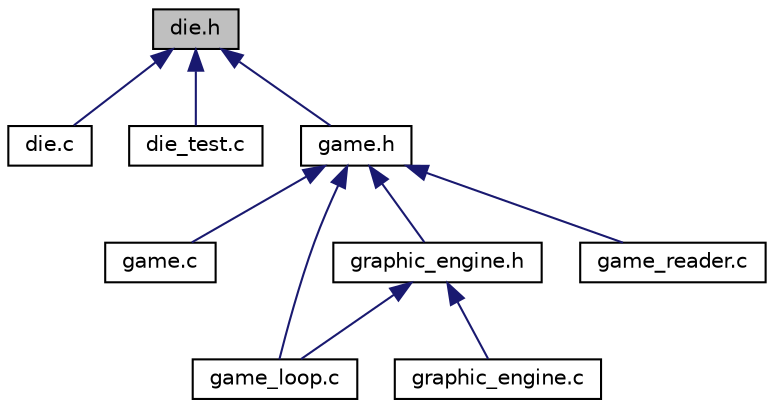 digraph "die.h"
{
 // LATEX_PDF_SIZE
  edge [fontname="Helvetica",fontsize="10",labelfontname="Helvetica",labelfontsize="10"];
  node [fontname="Helvetica",fontsize="10",shape=record];
  Node1 [label="die.h",height=0.2,width=0.4,color="black", fillcolor="grey75", style="filled", fontcolor="black",tooltip="Archivo cabecera del modulo die.h en el que se definen las funciones de die.c."];
  Node1 -> Node2 [dir="back",color="midnightblue",fontsize="10",style="solid",fontname="Helvetica"];
  Node2 [label="die.c",height=0.2,width=0.4,color="black", fillcolor="white", style="filled",URL="$die_8c.html",tooltip="Módulo para aplicar funcionalidad al dado."];
  Node1 -> Node3 [dir="back",color="midnightblue",fontsize="10",style="solid",fontname="Helvetica"];
  Node3 [label="die_test.c",height=0.2,width=0.4,color="black", fillcolor="white", style="filled",URL="$die__test_8c.html",tooltip="It tests die module."];
  Node1 -> Node4 [dir="back",color="midnightblue",fontsize="10",style="solid",fontname="Helvetica"];
  Node4 [label="game.h",height=0.2,width=0.4,color="black", fillcolor="white", style="filled",URL="$game_8h.html",tooltip="Archivo cabecera de game.c contiene la estructura de datos game en la que se almacenan algunas caract..."];
  Node4 -> Node5 [dir="back",color="midnightblue",fontsize="10",style="solid",fontname="Helvetica"];
  Node5 [label="game.c",height=0.2,width=0.4,color="black", fillcolor="white", style="filled",URL="$game_8c.html",tooltip="Implementa la interfaz del juego y todas las devoluciones de llamada asociadas para cada comando."];
  Node4 -> Node6 [dir="back",color="midnightblue",fontsize="10",style="solid",fontname="Helvetica"];
  Node6 [label="graphic_engine.h",height=0.2,width=0.4,color="black", fillcolor="white", style="filled",URL="$graphic__engine_8h.html",tooltip="Define un motor gráfico textual."];
  Node6 -> Node7 [dir="back",color="midnightblue",fontsize="10",style="solid",fontname="Helvetica"];
  Node7 [label="game_loop.c",height=0.2,width=0.4,color="black", fillcolor="white", style="filled",URL="$game__loop_8c.html",tooltip="Define el ciclo del juego."];
  Node6 -> Node8 [dir="back",color="midnightblue",fontsize="10",style="solid",fontname="Helvetica"];
  Node8 [label="graphic_engine.c",height=0.2,width=0.4,color="black", fillcolor="white", style="filled",URL="$graphic__engine_8c.html",tooltip="Define un motor gráfico textual."];
  Node4 -> Node7 [dir="back",color="midnightblue",fontsize="10",style="solid",fontname="Helvetica"];
  Node4 -> Node9 [dir="back",color="midnightblue",fontsize="10",style="solid",fontname="Helvetica"];
  Node9 [label="game_reader.c",height=0.2,width=0.4,color="black", fillcolor="white", style="filled",URL="$game__reader_8c.html",tooltip="Implementa el inicio de juego y obtiene los valores iniciales de data.dat."];
}
